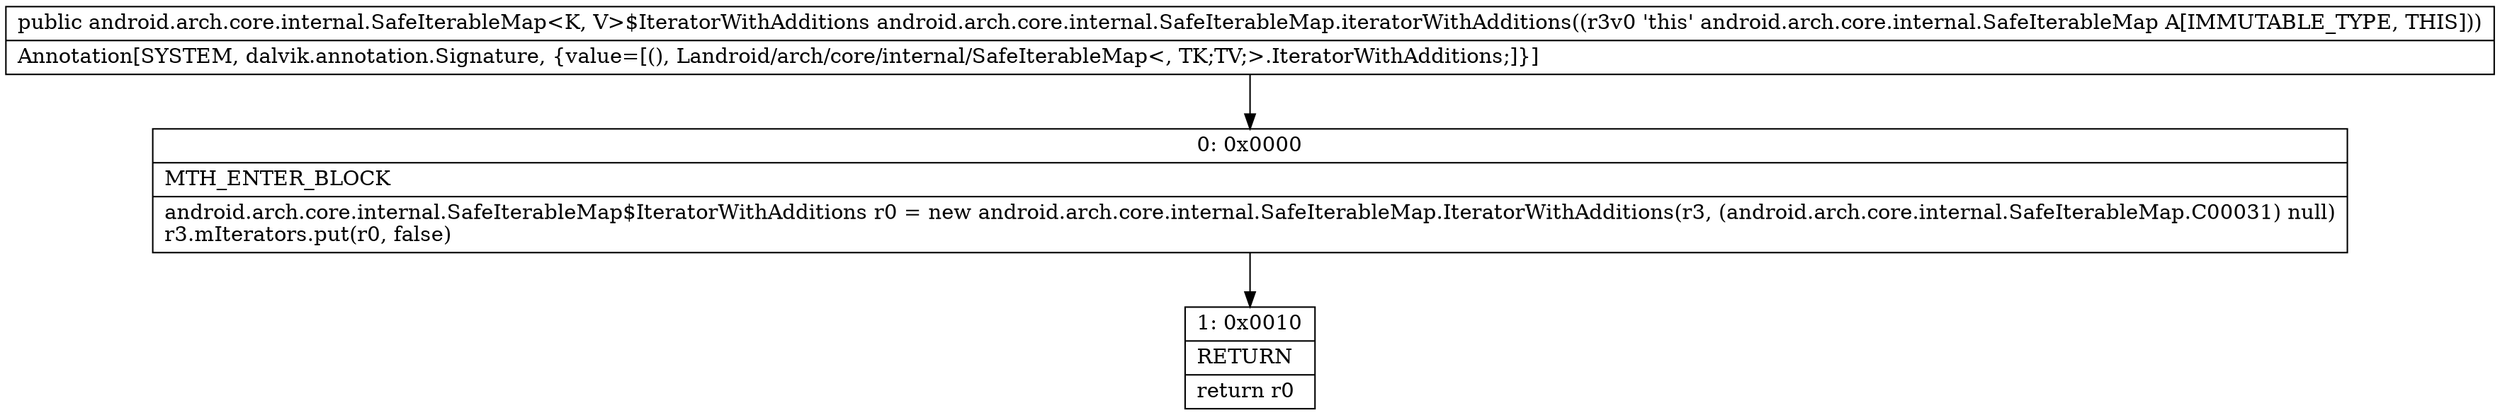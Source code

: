 digraph "CFG forandroid.arch.core.internal.SafeIterableMap.iteratorWithAdditions()Landroid\/arch\/core\/internal\/SafeIterableMap$IteratorWithAdditions;" {
Node_0 [shape=record,label="{0\:\ 0x0000|MTH_ENTER_BLOCK\l|android.arch.core.internal.SafeIterableMap$IteratorWithAdditions r0 = new android.arch.core.internal.SafeIterableMap.IteratorWithAdditions(r3, (android.arch.core.internal.SafeIterableMap.C00031) null)\lr3.mIterators.put(r0, false)\l}"];
Node_1 [shape=record,label="{1\:\ 0x0010|RETURN\l|return r0\l}"];
MethodNode[shape=record,label="{public android.arch.core.internal.SafeIterableMap\<K, V\>$IteratorWithAdditions android.arch.core.internal.SafeIterableMap.iteratorWithAdditions((r3v0 'this' android.arch.core.internal.SafeIterableMap A[IMMUTABLE_TYPE, THIS]))  | Annotation[SYSTEM, dalvik.annotation.Signature, \{value=[(), Landroid\/arch\/core\/internal\/SafeIterableMap\<, TK;TV;\>.IteratorWithAdditions;]\}]\l}"];
MethodNode -> Node_0;
Node_0 -> Node_1;
}

